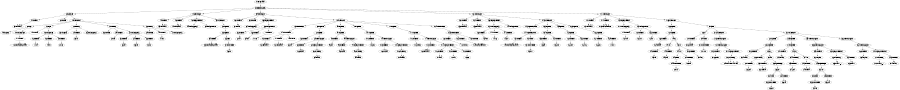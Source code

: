 digraph G {
	size="6,6"
	i4__IDENT -> i5__Baskara
	i3__CLASSE -> i4__IDENT
	i3__CLASSE -> i6__NONE
	i8__VAR -> i9__STATIC
	i11__IDENT -> i12__instanciasCriadas
	i10__LISTA_VAR -> i11__IDENT
	i8__VAR -> i10__LISTA_VAR
	i7__MEMBROS -> i8__VAR
	i13__VAR -> i14__NONE
	i16__IDENT -> i17__a
	i15__LISTA_VAR -> i16__IDENT
	i18__IDENT -> i19__b
	i15__LISTA_VAR -> i18__IDENT
	i20__IDENT -> i21__c
	i15__LISTA_VAR -> i20__IDENT
	i13__VAR -> i15__LISTA_VAR
	i7__MEMBROS -> i13__VAR
	i22__FUNC -> i23__STATIC
	i24__IDENT -> i25__i
	i22__FUNC -> i24__IDENT
	i22__FUNC -> i26__LISTA_ARGS
	i7__MEMBROS -> i22__FUNC
	i27__FUNC -> i28__NONE
	i29__IDENT -> i30__B
	i27__FUNC -> i29__IDENT
	i32__IDENT -> i33__a
	i31__LISTA_ARGS -> i32__IDENT
	i34__IDENT -> i35__b
	i31__LISTA_ARGS -> i34__IDENT
	i36__IDENT -> i37__c
	i31__LISTA_ARGS -> i36__IDENT
	i27__FUNC -> i31__LISTA_ARGS
	i7__MEMBROS -> i27__FUNC
	i38__FUNC -> i39__NONE
	i40__IDENT -> i41__c
	i38__FUNC -> i40__IDENT
	i38__FUNC -> i42__LISTA_ARGS
	i7__MEMBROS -> i38__FUNC
	i3__CLASSE -> i7__MEMBROS
	i2__DEFINICOES -> i3__CLASSE
	i44__IDENT -> i45__Baskara
	i43__FUNCAO -> i44__IDENT
	i46__IDENT -> i47__inicializa
	i43__FUNCAO -> i46__IDENT
	i48__PARAMETROS -> i49__LISTA_ARGS
	i48__PARAMETROS -> i50__LISTA_TEMP
	i43__FUNCAO -> i48__PARAMETROS
	i54__IDENT -> i55__instanciasCriadas
	i53__ATRIB -> i54__IDENT
	i57__NUMBER -> i58__0
	i56__INT -> i57__NUMBER
	i53__ATRIB -> i56__INT
	i52__ATRIB -> i53__ATRIB
	i51__SEQ_COM -> i52__ATRIB
	i43__FUNCAO -> i51__SEQ_COM
	i2__DEFINICOES -> i43__FUNCAO
	i60__IDENT -> i61__main
	i59__FUNCAO -> i60__IDENT
	i59__FUNCAO -> i62__NONE
	i63__PARAMETROS -> i64__LISTA_ARGS
	i66__IDENT -> i67__a
	i65__LISTA_TEMP -> i66__IDENT
	i68__IDENT -> i69__b
	i65__LISTA_TEMP -> i68__IDENT
	i70__IDENT -> i71__c
	i65__LISTA_TEMP -> i70__IDENT
	i63__PARAMETROS -> i65__LISTA_TEMP
	i59__FUNCAO -> i63__PARAMETROS
	i75__IDENT -> i76__Baskara
	i74__PONTEIRO -> i75__IDENT
	i77__IDENT -> i78__inicializa
	i74__PONTEIRO -> i77__IDENT
	i74__PONTEIRO -> i79__NONE
	i73__PONTEIRO -> i74__PONTEIRO
	i72__SEQ_COM -> i73__PONTEIRO
	i82__IDENT -> i83__a
	i81__ATRIB -> i82__IDENT
	i85__IDENT -> i86__scanf
	i84__FUNC_CALL -> i85__IDENT
	i88__STRING -> i89__float
	i87__ARGUMENTOS -> i88__STRING
	i84__FUNC_CALL -> i87__ARGUMENTOS
	i81__ATRIB -> i84__FUNC_CALL
	i80__ATRIB -> i81__ATRIB
	i72__SEQ_COM -> i80__ATRIB
	i92__IDENT -> i93__b
	i91__ATRIB -> i92__IDENT
	i95__IDENT -> i96__scanf
	i94__FUNC_CALL -> i95__IDENT
	i98__STRING -> i99__float
	i97__ARGUMENTOS -> i98__STRING
	i94__FUNC_CALL -> i97__ARGUMENTOS
	i91__ATRIB -> i94__FUNC_CALL
	i90__ATRIB -> i91__ATRIB
	i72__SEQ_COM -> i90__ATRIB
	i102__IDENT -> i103__c
	i101__ATRIB -> i102__IDENT
	i105__IDENT -> i106__scanf
	i104__FUNC_CALL -> i105__IDENT
	i108__STRING -> i109__float
	i107__ARGUMENTOS -> i108__STRING
	i104__FUNC_CALL -> i107__ARGUMENTOS
	i101__ATRIB -> i104__FUNC_CALL
	i100__ATRIB -> i101__ATRIB
	i72__SEQ_COM -> i100__ATRIB
	i112__IDENT -> i113__func
	i111__ATRIB -> i112__IDENT
	i115__IDENT -> i116__Baskara
	i114__FUNC_CALL -> i115__IDENT
	i118__IDENT -> i119__a
	i117__ARGUMENTOS -> i118__IDENT
	i120__IDENT -> i121__b
	i117__ARGUMENTOS -> i120__IDENT
	i122__IDENT -> i123__c
	i117__ARGUMENTOS -> i122__IDENT
	i114__FUNC_CALL -> i117__ARGUMENTOS
	i111__ATRIB -> i114__FUNC_CALL
	i110__ATRIB -> i111__ATRIB
	i72__SEQ_COM -> i110__ATRIB
	i126__IDENT -> i127__func
	i125__PONTEIRO -> i126__IDENT
	i128__IDENT -> i129__calculaRaizes
	i125__PONTEIRO -> i128__IDENT
	i125__PONTEIRO -> i130__NONE
	i124__PONTEIRO -> i125__PONTEIRO
	i72__SEQ_COM -> i124__PONTEIRO
	i59__FUNCAO -> i72__SEQ_COM
	i2__DEFINICOES -> i59__FUNCAO
	i132__IDENT -> i133__Baskara
	i131__FUNCAO -> i132__IDENT
	i134__IDENT -> i135__Baskara
	i131__FUNCAO -> i134__IDENT
	i138__IDENT -> i139__x
	i137__LISTA_ARGS -> i138__IDENT
	i140__IDENT -> i141__y
	i137__LISTA_ARGS -> i140__IDENT
	i142__IDENT -> i143__z
	i137__LISTA_ARGS -> i142__IDENT
	i136__PARAMETROS -> i137__LISTA_ARGS
	i136__PARAMETROS -> i144__LISTA_TEMP
	i131__FUNCAO -> i136__PARAMETROS
	i148__IDENT -> i149__instanciasCriadas
	i147__ATRIBCOMP -> i148__IDENT
	i151__NUMBER -> i152__1
	i150__INT -> i151__NUMBER
	i147__ATRIBCOMP -> i150__INT
	i146__ATRIBCOMP -> i147__ATRIBCOMP
	i145__SEQ_COM -> i146__ATRIBCOMP
	i155__IDENT -> i156__a
	i154__ATRIB -> i155__IDENT
	i157__IDENT -> i158__x
	i154__ATRIB -> i157__IDENT
	i153__ATRIB -> i154__ATRIB
	i145__SEQ_COM -> i153__ATRIB
	i161__IDENT -> i162__b
	i160__ATRIB -> i161__IDENT
	i163__IDENT -> i164__y
	i160__ATRIB -> i163__IDENT
	i159__ATRIB -> i160__ATRIB
	i145__SEQ_COM -> i159__ATRIB
	i167__IDENT -> i168__c
	i166__ATRIB -> i167__IDENT
	i169__IDENT -> i170__z
	i166__ATRIB -> i169__IDENT
	i165__ATRIB -> i166__ATRIB
	i145__SEQ_COM -> i165__ATRIB
	i131__FUNCAO -> i145__SEQ_COM
	i2__DEFINICOES -> i131__FUNCAO
	i172__IDENT -> i173__Baskara
	i171__FUNCAO -> i172__IDENT
	i174__IDENT -> i175__calculaRaizes
	i171__FUNCAO -> i174__IDENT
	i176__PARAMETROS -> i177__LISTA_ARGS
	i179__IDENT -> i180__d
	i178__LISTA_TEMP -> i179__IDENT
	i181__IDENT -> i182__r
	i178__LISTA_TEMP -> i181__IDENT
	i183__IDENT -> i184__r
	i178__LISTA_TEMP -> i183__IDENT
	i176__PARAMETROS -> i178__LISTA_TEMP
	i171__FUNCAO -> i176__PARAMETROS
	i188__IDENT -> i189__delta
	i187__ATRIB -> i188__IDENT
	i192__IDENT -> i193__b
	"i191__*" -> i192__IDENT
	i194__IDENT -> i195__b
	"i191__*" -> i194__IDENT
	"i190__-" -> "i191__*"
	i199__NUMBER -> i200__4
	i198__INT -> i199__NUMBER
	"i197__*" -> i198__INT
	i201__IDENT -> i202__a
	"i197__*" -> i201__IDENT
	"i196__*" -> "i197__*"
	i203__IDENT -> i204__c
	"i196__*" -> i203__IDENT
	"i190__-" -> "i196__*"
	i187__ATRIB -> "i190__-"
	i186__ATRIB -> i187__ATRIB
	i185__SEQ_COM -> i186__ATRIB
	i207__IDENT -> i208__delta
	"i206__<" -> i207__IDENT
	i210__NUMBER -> i211__0
	i209__INT -> i210__NUMBER
	"i206__<" -> i209__INT
	i205__IF -> "i206__<"
	i215__IDENT -> i216__print
	i214__FUNC_CALL -> i215__IDENT
	i218__STRING -> "i219__nao tem raiz real\n"
	i217__ARGUMENTOS -> i218__STRING
	i214__FUNC_CALL -> i217__ARGUMENTOS
	i213__FUNC_CALL -> i214__FUNC_CALL
	i212__SEQ_COM -> i213__FUNC_CALL
	i205__IF -> i212__SEQ_COM
	i223__IDENT -> i224__raiz1
	i222__ATRIB -> i223__IDENT
	i227__IDENT -> i228__b
	i226__MENOS -> i227__IDENT
	"i225__+" -> i226__MENOS
	i230__IDENT -> i231__delta
	"i229__/" -> i230__IDENT
	i235__NUMBER -> i236__2
	i234__INT -> i235__NUMBER
	"i233__*" -> i234__INT
	i237__IDENT -> i238__a
	"i233__*" -> i237__IDENT
	i232__ABREPAR -> "i233__*"
	"i229__/" -> i232__ABREPAR
	"i225__+" -> "i229__/"
	i222__ATRIB -> "i225__+"
	i221__ATRIB -> i222__ATRIB
	i220__SEQ_COM -> i221__ATRIB
	i241__IDENT -> i242__raiz2
	i240__ATRIB -> i241__IDENT
	i245__IDENT -> i246__b
	i244__MENOS -> i245__IDENT
	"i243__-" -> i244__MENOS
	i248__IDENT -> i249__delta
	"i247__/" -> i248__IDENT
	i253__NUMBER -> i254__2
	i252__INT -> i253__NUMBER
	"i251__*" -> i252__INT
	i255__IDENT -> i256__a
	"i251__*" -> i255__IDENT
	i250__ABREPAR -> "i251__*"
	"i247__/" -> i250__ABREPAR
	"i243__-" -> "i247__/"
	i240__ATRIB -> "i243__-"
	i239__ATRIB -> i240__ATRIB
	i220__SEQ_COM -> i239__ATRIB
	i259__IDENT -> i260__print
	i258__FUNC_CALL -> i259__IDENT
	i262__STRING -> "i263__raiz1 = \""
	i261__ARGUMENTOS -> i262__STRING
	i264__IDENT -> i265__raiz1
	i261__ARGUMENTOS -> i264__IDENT
	i258__FUNC_CALL -> i261__ARGUMENTOS
	i257__FUNC_CALL -> i258__FUNC_CALL
	i220__SEQ_COM -> i257__FUNC_CALL
	i268__IDENT -> i269__print
	i267__FUNC_CALL -> i268__IDENT
	i271__STRING -> "i272__raiz2 = \""
	i270__ARGUMENTOS -> i271__STRING
	i273__IDENT -> i274__raiz2
	i270__ARGUMENTOS -> i273__IDENT
	i267__FUNC_CALL -> i270__ARGUMENTOS
	i266__FUNC_CALL -> i267__FUNC_CALL
	i220__SEQ_COM -> i266__FUNC_CALL
	i205__IF -> i220__SEQ_COM
	i185__SEQ_COM -> i205__IF
	i171__FUNCAO -> i185__SEQ_COM
	i2__DEFINICOES -> i171__FUNCAO
	i1__Programa -> i2__DEFINICOES
}
